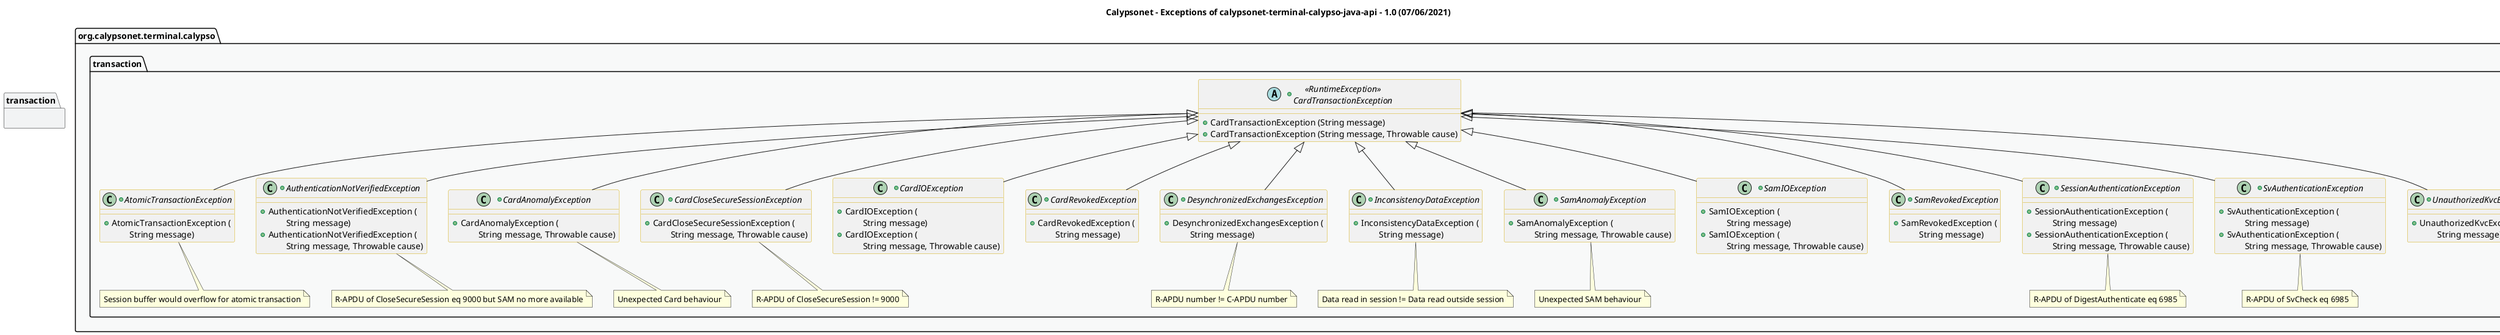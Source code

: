 @startuml
title
    Calypsonet - Exceptions of calypsonet-terminal-calypso-java-api - 1.0 (07/06/2021)
end title

' == THEME ==

'Couleurs issues de : https://htmlcolorcodes.com/fr/tableau-de-couleur/tableau-de-couleur-design-plat/
!define C_GREY1 F8F9F9
!define C_GREY2 F2F3F4
!define C_GREY3 E5E7E9
!define C_GREY4 D7DBDD
!define C_GREY5 CACFD2
!define C_GREY6 BDC3C7
!define C_LINK 3498DB
!define C_USE 27AE60

skinparam Shadowing false
skinparam ClassFontStyle italic
skinparam ClassBorderColor #D4AC0D
skinparam stereotypeABorderColor #A9DCDF
skinparam stereotypeIBorderColor #B4A7E5
skinparam stereotypeCBorderColor #ADD1B2
skinparam stereotypeEBorderColor #EB93DF
' Red
skinparam ClassBackgroundColor<<red>> #FDEDEC
skinparam ClassBorderColor<<red>> #E74C3C
hide <<red>> stereotype
' Purple
skinparam ClassBackgroundColor<<purple>> #F4ECF7
skinparam ClassBorderColor<<purple>> #8E44AD
hide <<purple>> stereotype
' blue
skinparam ClassBackgroundColor<<blue>> #EBF5FB
skinparam ClassBorderColor<<blue>> #3498DB
hide <<blue>> stereotype
' Green
skinparam ClassBackgroundColor<<green>> #E9F7EF
skinparam ClassBorderColor<<green>> #27AE60
hide <<green>> stereotype
' Grey
skinparam ClassBackgroundColor<<grey>> #EAECEE
skinparam ClassBorderColor<<grey>> #2C3E50
hide <<grey>> stereotype

' == CONTENT ==

package "org.calypsonet.terminal.calypso" as api {

    package transaction {

        +abstract class "<<RuntimeException>>\nCardTransactionException" as CardTransactionException {
            +CardTransactionException (String message)
            +CardTransactionException (String message, Throwable cause)
        }

        +class "AtomicTransactionException" as AtomicTransactionException extends CardTransactionException {
            +AtomicTransactionException (
                \tString message)
        }
        note bottom of AtomicTransactionException: Session buffer would overflow for atomic transaction

        +class "AuthenticationNotVerifiedException" as AuthenticationNotVerifiedException extends CardTransactionException {
            +AuthenticationNotVerifiedException (
                \tString message)
            +AuthenticationNotVerifiedException (
                \tString message, Throwable cause)
        }
        note bottom of AuthenticationNotVerifiedException: R-APDU of CloseSecureSession eq 9000 but SAM no more available

        +class "CardAnomalyException" as CardAnomalyException extends CardTransactionException {
            +CardAnomalyException (
                \tString message, Throwable cause)
        }
        note bottom of CardAnomalyException: Unexpected Card behaviour

        +class "CardCloseSecureSessionException" as CardCloseSecureSessionException extends CardTransactionException {
            +CardCloseSecureSessionException (
                \tString message, Throwable cause)
        }
        note bottom of CardCloseSecureSessionException: R-APDU of CloseSecureSession != 9000

        +class "CardIOException" as CardIOException extends CardTransactionException {
            +CardIOException (
                \tString message)
            +CardIOException (
                \tString message, Throwable cause)
        }

        +class "CardRevokedException" as CardRevokedException extends CardTransactionException {
            +CardRevokedException (
                \tString message)
        }

        +class "DesynchronizedExchangesException" as DesynchronizedExchangesException extends CardTransactionException {
            +DesynchronizedExchangesException (
                \tString message)
        }
        note bottom of DesynchronizedExchangesException: R-APDU number != C-APDU number

        +class "InconsistencyDataException" as InconsistencyDataException extends CardTransactionException {
            +InconsistencyDataException (
                \tString message)
        }
        note bottom of InconsistencyDataException: Data read in session != Data read outside session

        +class "SamAnomalyException" as SamAnomalyException extends CardTransactionException {
            +SamAnomalyException (
                \tString message, Throwable cause)
        }
        note bottom of SamAnomalyException: Unexpected SAM behaviour

        +class "SamIOException" as SamIOException extends CardTransactionException {
            +SamIOException (
                \tString message)
            +SamIOException (
                \tString message, Throwable cause)
        }

        +class "SamRevokedException" as SamRevokedException extends CardTransactionException {
            +SamRevokedException (
                \tString message)
        }

        +class "SessionAuthenticationException" as SessionAuthenticationException extends CardTransactionException {
            +SessionAuthenticationException (
                \tString message)
            +SessionAuthenticationException (
                \tString message, Throwable cause)
        }
        note bottom of SessionAuthenticationException: R-APDU of DigestAuthenticate eq 6985

        +class "SvAuthenticationException" as SvAuthenticationException extends CardTransactionException {
            +SvAuthenticationException (
                \tString message)
            +SvAuthenticationException (
                \tString message, Throwable cause)
        }
        note bottom of SvAuthenticationException: R-APDU of SvCheck eq 6985

        +class "UnauthorizedKvcException" as UnauthorizedKvcException extends CardTransactionException {
            +UnauthorizedKvcException (
                \tString message)
        }

    }
}

' Associations

' == LAYOUT ==

'CardTransactionException -[hidden]left- AtomicTransactionException

' == STYLE ==

package api #C_GREY1 {}
package transaction #C_GREY2 {}


@enduml